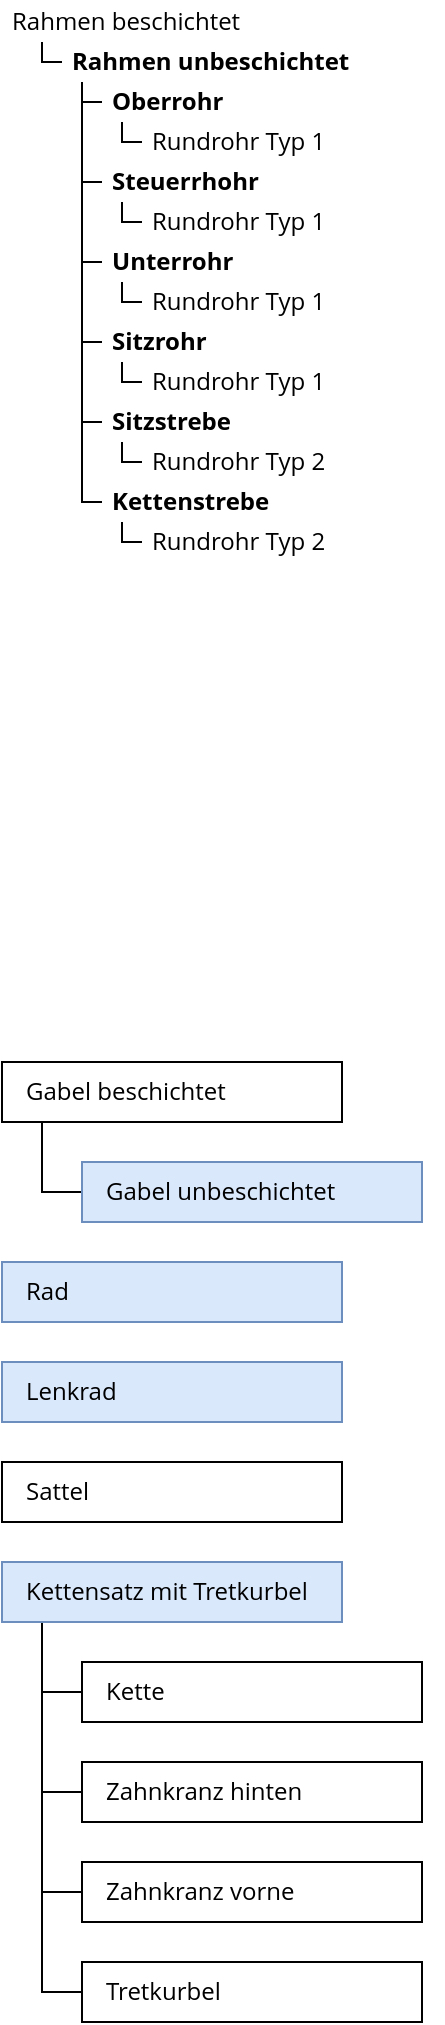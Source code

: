 <mxfile version="13.7.9" type="device" pages="2"><diagram id="KVhlb9tscZICcqevTXnx" name="Seite-1"><mxGraphModel dx="1102" dy="574" grid="1" gridSize="10" guides="1" tooltips="1" connect="1" arrows="1" fold="1" page="1" pageScale="1" pageWidth="827" pageHeight="1169" math="0" shadow="0"><root><mxCell id="0"/><mxCell id="1" parent="0"/><mxCell id="fXGUU0Yyf9Z70iMtAzyA-13" value="&lt;font style=&quot;font-size: 12px;&quot;&gt;Rahmen beschichtet&lt;/font&gt;" style="rounded=0;whiteSpace=wrap;html=1;spacingLeft=3;align=left;strokeColor=#FFFFFF;fontSize=12;fontStyle=0;fontFamily=Open Sans;" parent="1" vertex="1"><mxGeometry x="140" y="110" width="150" height="20" as="geometry"/></mxCell><mxCell id="fXGUU0Yyf9Z70iMtAzyA-22" value="&lt;font style=&quot;font-size: 12px;&quot;&gt;Rahmen unbeschichtet&lt;/font&gt;" style="rounded=0;whiteSpace=wrap;html=1;align=left;spacingLeft=3;strokeColor=#FFFFFF;fontSize=12;fillColor=none;fontStyle=1;fontFamily=Open Sans;" parent="1" vertex="1"><mxGeometry x="170" y="130" width="174" height="20" as="geometry"/></mxCell><mxCell id="vApLhVhAzLAlwwpgrVdj-5" value="&lt;font face=&quot;Open Sans&quot;&gt;Rad&lt;/font&gt;" style="rounded=0;whiteSpace=wrap;html=1;spacingLeft=10;align=left;fillColor=#dae8fc;strokeColor=#6c8ebf;" parent="1" vertex="1"><mxGeometry x="140" y="740" width="170" height="30" as="geometry"/></mxCell><mxCell id="vApLhVhAzLAlwwpgrVdj-10" value="&lt;font face=&quot;Open Sans&quot;&gt;Sattel&lt;/font&gt;" style="rounded=0;whiteSpace=wrap;html=1;spacingLeft=10;align=left;" parent="1" vertex="1"><mxGeometry x="140" y="840" width="170" height="30" as="geometry"/></mxCell><mxCell id="vApLhVhAzLAlwwpgrVdj-17" value="" style="edgeStyle=orthogonalEdgeStyle;rounded=0;orthogonalLoop=1;jettySize=auto;html=1;endArrow=none;endFill=0;entryX=0;entryY=0.5;entryDx=0;entryDy=0;" parent="1" source="vApLhVhAzLAlwwpgrVdj-11" target="vApLhVhAzLAlwwpgrVdj-16" edge="1"><mxGeometry relative="1" as="geometry"><Array as="points"><mxPoint x="160" y="705"/></Array></mxGeometry></mxCell><mxCell id="vApLhVhAzLAlwwpgrVdj-11" value="&lt;font face=&quot;Open Sans&quot;&gt;Gabel beschichtet&lt;/font&gt;" style="rounded=0;whiteSpace=wrap;html=1;spacingLeft=10;align=left;" parent="1" vertex="1"><mxGeometry x="140" y="640" width="170" height="30" as="geometry"/></mxCell><mxCell id="vApLhVhAzLAlwwpgrVdj-26" value="" style="edgeStyle=orthogonalEdgeStyle;rounded=0;orthogonalLoop=1;jettySize=auto;html=1;endArrow=none;endFill=0;entryX=0;entryY=0.5;entryDx=0;entryDy=0;" parent="1" source="vApLhVhAzLAlwwpgrVdj-12" target="vApLhVhAzLAlwwpgrVdj-22" edge="1"><mxGeometry relative="1" as="geometry"><Array as="points"><mxPoint x="160" y="955"/></Array></mxGeometry></mxCell><mxCell id="vApLhVhAzLAlwwpgrVdj-28" value="" style="edgeStyle=orthogonalEdgeStyle;rounded=0;orthogonalLoop=1;jettySize=auto;html=1;endArrow=none;endFill=0;entryX=0;entryY=0.5;entryDx=0;entryDy=0;" parent="1" source="vApLhVhAzLAlwwpgrVdj-12" target="vApLhVhAzLAlwwpgrVdj-23" edge="1"><mxGeometry relative="1" as="geometry"><Array as="points"><mxPoint x="160" y="1005"/></Array></mxGeometry></mxCell><mxCell id="vApLhVhAzLAlwwpgrVdj-29" value="" style="edgeStyle=orthogonalEdgeStyle;rounded=0;orthogonalLoop=1;jettySize=auto;html=1;endArrow=none;endFill=0;entryX=0;entryY=0.5;entryDx=0;entryDy=0;" parent="1" source="vApLhVhAzLAlwwpgrVdj-12" target="vApLhVhAzLAlwwpgrVdj-25" edge="1"><mxGeometry relative="1" as="geometry"><Array as="points"><mxPoint x="160" y="1105"/></Array></mxGeometry></mxCell><mxCell id="vApLhVhAzLAlwwpgrVdj-12" value="&lt;font face=&quot;Open Sans&quot;&gt;Kettensatz mit Tretkurbel&lt;/font&gt;" style="rounded=0;whiteSpace=wrap;html=1;spacingLeft=10;align=left;fillColor=#dae8fc;strokeColor=#6c8ebf;" parent="1" vertex="1"><mxGeometry x="140" y="890" width="170" height="30" as="geometry"/></mxCell><mxCell id="vApLhVhAzLAlwwpgrVdj-13" value="&lt;font face=&quot;Open Sans&quot;&gt;Lenkrad&lt;/font&gt;" style="rounded=0;whiteSpace=wrap;html=1;spacingLeft=10;align=left;fillColor=#dae8fc;strokeColor=#6c8ebf;" parent="1" vertex="1"><mxGeometry x="140" y="790" width="170" height="30" as="geometry"/></mxCell><mxCell id="vApLhVhAzLAlwwpgrVdj-16" value="&lt;font face=&quot;Open Sans&quot;&gt;Gabel unbeschichtet&lt;/font&gt;" style="rounded=0;whiteSpace=wrap;html=1;spacingLeft=10;align=left;fillColor=#dae8fc;strokeColor=#6c8ebf;" parent="1" vertex="1"><mxGeometry x="180" y="690" width="170" height="30" as="geometry"/></mxCell><mxCell id="vApLhVhAzLAlwwpgrVdj-30" style="edgeStyle=orthogonalEdgeStyle;rounded=0;orthogonalLoop=1;jettySize=auto;html=1;entryX=0;entryY=0.5;entryDx=0;entryDy=0;endArrow=none;endFill=0;" parent="1" source="vApLhVhAzLAlwwpgrVdj-22" target="vApLhVhAzLAlwwpgrVdj-24" edge="1"><mxGeometry relative="1" as="geometry"><Array as="points"><mxPoint x="160" y="955"/><mxPoint x="160" y="1055"/></Array></mxGeometry></mxCell><mxCell id="vApLhVhAzLAlwwpgrVdj-22" value="&lt;font face=&quot;Open Sans&quot;&gt;Kette&lt;/font&gt;" style="rounded=0;whiteSpace=wrap;html=1;spacingLeft=10;align=left;" parent="1" vertex="1"><mxGeometry x="180" y="940" width="170" height="30" as="geometry"/></mxCell><mxCell id="vApLhVhAzLAlwwpgrVdj-23" value="&lt;font face=&quot;Open Sans&quot;&gt;Zahnkranz hinten&lt;/font&gt;" style="rounded=0;whiteSpace=wrap;html=1;spacingLeft=10;align=left;" parent="1" vertex="1"><mxGeometry x="180" y="990" width="170" height="30" as="geometry"/></mxCell><mxCell id="vApLhVhAzLAlwwpgrVdj-24" value="&lt;font face=&quot;Open Sans&quot;&gt;Zahnkranz vorne&lt;/font&gt;" style="rounded=0;whiteSpace=wrap;html=1;spacingLeft=10;align=left;" parent="1" vertex="1"><mxGeometry x="180" y="1040" width="170" height="30" as="geometry"/></mxCell><mxCell id="vApLhVhAzLAlwwpgrVdj-25" value="&lt;font face=&quot;Open Sans&quot;&gt;Tretkurbel&lt;/font&gt;" style="rounded=0;whiteSpace=wrap;html=1;spacingLeft=10;align=left;" parent="1" vertex="1"><mxGeometry x="180" y="1090" width="170" height="30" as="geometry"/></mxCell><mxCell id="3BxxU9GrlRg7SPZLYVwm-1" value="&lt;font style=&quot;font-size: 12px;&quot;&gt;Rundrohr Typ 1&lt;/font&gt;" style="rounded=0;whiteSpace=wrap;html=1;spacingLeft=3;align=left;strokeColor=#FFFFFF;fontSize=12;fontFamily=Open Sans;" parent="1" vertex="1"><mxGeometry x="210" y="170" width="150" height="20" as="geometry"/></mxCell><mxCell id="3BxxU9GrlRg7SPZLYVwm-3" value="&lt;font style=&quot;font-size: 12px;&quot;&gt;Oberrohr&lt;/font&gt;" style="rounded=0;whiteSpace=wrap;html=1;align=left;spacingLeft=3;strokeColor=#FFFFFF;fontSize=12;fontStyle=1;fillColor=none;fontFamily=Open Sans;" parent="1" vertex="1"><mxGeometry x="190" y="150" width="110" height="20" as="geometry"/></mxCell><mxCell id="3BxxU9GrlRg7SPZLYVwm-4" value="&lt;font style=&quot;font-size: 12px;&quot;&gt;Steuerrhohr&lt;br style=&quot;font-size: 12px;&quot;&gt;&lt;/font&gt;" style="rounded=0;whiteSpace=wrap;html=1;align=left;spacingLeft=3;strokeColor=#FFFFFF;fontSize=12;fillColor=none;fontStyle=1;fontFamily=Open Sans;" parent="1" vertex="1"><mxGeometry x="190" y="190" width="170" height="20" as="geometry"/></mxCell><mxCell id="m2HT1lFUwZ-SmteHjbVt-1" value="" style="edgeStyle=orthogonalEdgeStyle;rounded=0;orthogonalLoop=1;jettySize=auto;html=1;endArrow=none;endFill=0;exitX=0;exitY=0.5;exitDx=0;exitDy=0;fontFamily=Open Sans;fontSize=12;" parent="1" source="fXGUU0Yyf9Z70iMtAzyA-22" edge="1"><mxGeometry relative="1" as="geometry"><Array as="points"><mxPoint x="160" y="140"/></Array><mxPoint x="150" y="140" as="sourcePoint"/><mxPoint x="160" y="130" as="targetPoint"/></mxGeometry></mxCell><mxCell id="m2HT1lFUwZ-SmteHjbVt-2" value="" style="edgeStyle=orthogonalEdgeStyle;rounded=0;orthogonalLoop=1;jettySize=auto;html=1;endArrow=none;endFill=0;exitX=0;exitY=0.5;exitDx=0;exitDy=0;fontFamily=Open Sans;fontSize=12;" parent="1" edge="1"><mxGeometry relative="1" as="geometry"><Array as="points"><mxPoint x="180" y="160"/></Array><mxPoint x="190" y="160" as="sourcePoint"/><mxPoint x="180" y="150" as="targetPoint"/></mxGeometry></mxCell><mxCell id="m2HT1lFUwZ-SmteHjbVt-4" value="" style="edgeStyle=orthogonalEdgeStyle;rounded=0;orthogonalLoop=1;jettySize=auto;html=1;endArrow=none;endFill=0;exitX=0;exitY=0.5;exitDx=0;exitDy=0;fontFamily=Open Sans;fontSize=12;" parent="1" edge="1"><mxGeometry relative="1" as="geometry"><Array as="points"><mxPoint x="200" y="180"/></Array><mxPoint x="210" y="180" as="sourcePoint"/><mxPoint x="200" y="170" as="targetPoint"/></mxGeometry></mxCell><mxCell id="m2HT1lFUwZ-SmteHjbVt-6" value="&lt;font style=&quot;font-size: 12px;&quot;&gt;Rundrohr Typ 1&lt;/font&gt;" style="rounded=0;whiteSpace=wrap;html=1;spacingLeft=3;align=left;strokeColor=#FFFFFF;fontSize=12;fontFamily=Open Sans;" parent="1" vertex="1"><mxGeometry x="210" y="210" width="150" height="20" as="geometry"/></mxCell><mxCell id="m2HT1lFUwZ-SmteHjbVt-7" value="" style="edgeStyle=orthogonalEdgeStyle;rounded=0;orthogonalLoop=1;jettySize=auto;html=1;endArrow=none;endFill=0;exitX=0;exitY=0.5;exitDx=0;exitDy=0;fontFamily=Open Sans;fontSize=12;" parent="1" edge="1"><mxGeometry relative="1" as="geometry"><Array as="points"><mxPoint x="200" y="220"/></Array><mxPoint x="210" y="220" as="sourcePoint"/><mxPoint x="200" y="210" as="targetPoint"/></mxGeometry></mxCell><mxCell id="m2HT1lFUwZ-SmteHjbVt-8" value="&lt;font style=&quot;font-size: 12px;&quot;&gt;Unterrohr&lt;br style=&quot;font-size: 12px;&quot;&gt;&lt;/font&gt;" style="rounded=0;whiteSpace=wrap;html=1;align=left;spacingLeft=3;strokeColor=#FFFFFF;fontSize=12;fillColor=none;fontStyle=1;fontFamily=Open Sans;" parent="1" vertex="1"><mxGeometry x="190" y="230" width="170" height="20" as="geometry"/></mxCell><mxCell id="m2HT1lFUwZ-SmteHjbVt-9" value="" style="edgeStyle=orthogonalEdgeStyle;rounded=0;orthogonalLoop=1;jettySize=auto;html=1;endArrow=none;endFill=0;exitX=0;exitY=0.5;exitDx=0;exitDy=0;fontFamily=Open Sans;fontSize=12;" parent="1" edge="1"><mxGeometry relative="1" as="geometry"><Array as="points"><mxPoint x="180" y="240"/></Array><mxPoint x="190" y="240" as="sourcePoint"/><mxPoint x="180" y="200" as="targetPoint"/></mxGeometry></mxCell><mxCell id="m2HT1lFUwZ-SmteHjbVt-10" value="&lt;font style=&quot;font-size: 12px;&quot;&gt;Rundrohr Typ 1&lt;/font&gt;" style="rounded=0;whiteSpace=wrap;html=1;spacingLeft=3;align=left;strokeColor=#FFFFFF;fontSize=12;fontFamily=Open Sans;" parent="1" vertex="1"><mxGeometry x="210" y="250" width="150" height="20" as="geometry"/></mxCell><mxCell id="m2HT1lFUwZ-SmteHjbVt-11" value="" style="edgeStyle=orthogonalEdgeStyle;rounded=0;orthogonalLoop=1;jettySize=auto;html=1;endArrow=none;endFill=0;exitX=0;exitY=0.5;exitDx=0;exitDy=0;fontFamily=Open Sans;fontSize=12;" parent="1" edge="1"><mxGeometry relative="1" as="geometry"><Array as="points"><mxPoint x="200" y="260"/></Array><mxPoint x="210" y="260" as="sourcePoint"/><mxPoint x="200" y="250" as="targetPoint"/></mxGeometry></mxCell><mxCell id="m2HT1lFUwZ-SmteHjbVt-12" value="&lt;font style=&quot;font-size: 12px;&quot;&gt;Sitzrohr&lt;/font&gt;" style="rounded=0;whiteSpace=wrap;html=1;align=left;spacingLeft=3;strokeColor=#FFFFFF;fontSize=12;fontStyle=1;fillColor=none;fontFamily=Open Sans;" parent="1" vertex="1"><mxGeometry x="190" y="270" width="110" height="20" as="geometry"/></mxCell><mxCell id="m2HT1lFUwZ-SmteHjbVt-13" value="&lt;font style=&quot;font-size: 12px;&quot;&gt;Rundrohr Typ 1&lt;/font&gt;" style="rounded=0;whiteSpace=wrap;html=1;spacingLeft=3;align=left;strokeColor=#FFFFFF;fontSize=12;fontFamily=Open Sans;" parent="1" vertex="1"><mxGeometry x="210" y="290" width="150" height="20" as="geometry"/></mxCell><mxCell id="m2HT1lFUwZ-SmteHjbVt-14" value="" style="edgeStyle=orthogonalEdgeStyle;rounded=0;orthogonalLoop=1;jettySize=auto;html=1;endArrow=none;endFill=0;exitX=0;exitY=0.5;exitDx=0;exitDy=0;fontFamily=Open Sans;fontSize=12;" parent="1" edge="1"><mxGeometry relative="1" as="geometry"><Array as="points"><mxPoint x="200" y="300"/></Array><mxPoint x="210" y="300" as="sourcePoint"/><mxPoint x="200" y="290" as="targetPoint"/></mxGeometry></mxCell><mxCell id="m2HT1lFUwZ-SmteHjbVt-15" value="" style="edgeStyle=orthogonalEdgeStyle;rounded=0;orthogonalLoop=1;jettySize=auto;html=1;endArrow=none;endFill=0;exitX=0;exitY=0.5;exitDx=0;exitDy=0;fontFamily=Open Sans;fontSize=12;" parent="1" edge="1"><mxGeometry relative="1" as="geometry"><Array as="points"><mxPoint x="180" y="280"/></Array><mxPoint x="190" y="280" as="sourcePoint"/><mxPoint x="180" y="240" as="targetPoint"/></mxGeometry></mxCell><mxCell id="m2HT1lFUwZ-SmteHjbVt-16" value="&lt;font style=&quot;font-size: 12px;&quot;&gt;Sitzstrebe&lt;/font&gt;" style="rounded=0;whiteSpace=wrap;html=1;align=left;spacingLeft=3;strokeColor=#FFFFFF;fontSize=12;fontStyle=1;fillColor=none;fontFamily=Open Sans;" parent="1" vertex="1"><mxGeometry x="190" y="310" width="110" height="20" as="geometry"/></mxCell><mxCell id="m2HT1lFUwZ-SmteHjbVt-17" value="" style="edgeStyle=orthogonalEdgeStyle;rounded=0;orthogonalLoop=1;jettySize=auto;html=1;endArrow=none;endFill=0;exitX=0;exitY=0.5;exitDx=0;exitDy=0;fontFamily=Open Sans;fontSize=12;" parent="1" edge="1"><mxGeometry relative="1" as="geometry"><Array as="points"><mxPoint x="180" y="320"/></Array><mxPoint x="190" y="320" as="sourcePoint"/><mxPoint x="180" y="280" as="targetPoint"/></mxGeometry></mxCell><mxCell id="m2HT1lFUwZ-SmteHjbVt-18" value="&lt;font style=&quot;font-size: 12px;&quot;&gt;Rundrohr Typ 2&lt;/font&gt;" style="rounded=0;whiteSpace=wrap;html=1;spacingLeft=3;align=left;strokeColor=#FFFFFF;fontSize=12;fontFamily=Open Sans;" parent="1" vertex="1"><mxGeometry x="210" y="330" width="150" height="20" as="geometry"/></mxCell><mxCell id="m2HT1lFUwZ-SmteHjbVt-19" value="" style="edgeStyle=orthogonalEdgeStyle;rounded=0;orthogonalLoop=1;jettySize=auto;html=1;endArrow=none;endFill=0;exitX=0;exitY=0.5;exitDx=0;exitDy=0;fontFamily=Open Sans;fontSize=12;" parent="1" edge="1"><mxGeometry relative="1" as="geometry"><Array as="points"><mxPoint x="200" y="340"/></Array><mxPoint x="210" y="340" as="sourcePoint"/><mxPoint x="200" y="330" as="targetPoint"/></mxGeometry></mxCell><mxCell id="m2HT1lFUwZ-SmteHjbVt-20" value="&lt;font style=&quot;font-size: 12px;&quot;&gt;Kettenstrebe&lt;/font&gt;" style="rounded=0;whiteSpace=wrap;html=1;align=left;spacingLeft=3;strokeColor=#FFFFFF;fontSize=12;fontStyle=1;fillColor=none;fontFamily=Open Sans;" parent="1" vertex="1"><mxGeometry x="190" y="350" width="110" height="20" as="geometry"/></mxCell><mxCell id="m2HT1lFUwZ-SmteHjbVt-21" value="&lt;font style=&quot;font-size: 12px;&quot;&gt;Rundrohr Typ 2&lt;/font&gt;" style="rounded=0;whiteSpace=wrap;html=1;spacingLeft=3;align=left;strokeColor=#FFFFFF;fontSize=12;fontFamily=Open Sans;" parent="1" vertex="1"><mxGeometry x="210" y="370" width="150" height="20" as="geometry"/></mxCell><mxCell id="m2HT1lFUwZ-SmteHjbVt-22" value="" style="edgeStyle=orthogonalEdgeStyle;rounded=0;orthogonalLoop=1;jettySize=auto;html=1;endArrow=none;endFill=0;exitX=0;exitY=0.5;exitDx=0;exitDy=0;fontFamily=Open Sans;fontSize=12;" parent="1" edge="1"><mxGeometry relative="1" as="geometry"><Array as="points"><mxPoint x="200" y="380"/></Array><mxPoint x="210" y="380" as="sourcePoint"/><mxPoint x="200" y="370" as="targetPoint"/></mxGeometry></mxCell><mxCell id="m2HT1lFUwZ-SmteHjbVt-23" value="" style="edgeStyle=orthogonalEdgeStyle;rounded=0;orthogonalLoop=1;jettySize=auto;html=1;endArrow=none;endFill=0;exitX=0;exitY=0.5;exitDx=0;exitDy=0;fontFamily=Open Sans;fontSize=12;" parent="1" edge="1"><mxGeometry relative="1" as="geometry"><Array as="points"><mxPoint x="180" y="360"/></Array><mxPoint x="190" y="360" as="sourcePoint"/><mxPoint x="180" y="320" as="targetPoint"/></mxGeometry></mxCell><mxCell id="q4uusGuBEHCd3ESZd_pt-3" value="" style="edgeStyle=orthogonalEdgeStyle;rounded=0;orthogonalLoop=1;jettySize=auto;html=1;endArrow=none;endFill=0;exitX=0;exitY=0.5;exitDx=0;exitDy=0;fontFamily=Open Sans;fontSize=12;" parent="1" edge="1"><mxGeometry relative="1" as="geometry"><Array as="points"><mxPoint x="180" y="200"/></Array><mxPoint x="190" y="200" as="sourcePoint"/><mxPoint x="180" y="160" as="targetPoint"/></mxGeometry></mxCell></root></mxGraphModel></diagram><diagram id="GtRONhIAHqFVy6cvbiFZ" name="Seite-2"><mxGraphModel dx="1102" dy="574" grid="1" gridSize="10" guides="1" tooltips="1" connect="1" arrows="1" fold="1" page="1" pageScale="1" pageWidth="827" pageHeight="1169" math="0" shadow="0"><root><mxCell id="uIaLDYGZTDQxNUprMQj0-0"/><mxCell id="uIaLDYGZTDQxNUprMQj0-1" parent="uIaLDYGZTDQxNUprMQj0-0"/><mxCell id="_qNHuTAVUlh1afh8KL_1-1" value="&lt;font style=&quot;font-size: 12px;&quot;&gt;Rahmen unbeschichtet&lt;/font&gt;" style="rounded=0;whiteSpace=wrap;html=1;align=left;spacingLeft=3;strokeColor=#FFFFFF;fontSize=12;fillColor=none;fontStyle=1;fontFamily=Open Sans;" parent="uIaLDYGZTDQxNUprMQj0-1" vertex="1"><mxGeometry x="170" y="130" width="174" height="20" as="geometry"/></mxCell><mxCell id="_qNHuTAVUlh1afh8KL_1-2" value="&lt;font style=&quot;font-size: 12px;&quot;&gt;Rundrohr Typ 1&lt;/font&gt;" style="rounded=0;whiteSpace=wrap;html=1;spacingLeft=3;align=left;strokeColor=#FFFFFF;fontSize=12;fontFamily=Open Sans;" parent="uIaLDYGZTDQxNUprMQj0-1" vertex="1"><mxGeometry x="210" y="170" width="150" height="20" as="geometry"/></mxCell><mxCell id="_qNHuTAVUlh1afh8KL_1-3" value="&lt;font style=&quot;font-size: 12px;&quot;&gt;Oberrohr&lt;/font&gt;" style="rounded=0;whiteSpace=wrap;html=1;align=left;spacingLeft=3;strokeColor=#FFFFFF;fontSize=12;fontStyle=1;fillColor=none;fontFamily=Open Sans;" parent="uIaLDYGZTDQxNUprMQj0-1" vertex="1"><mxGeometry x="190" y="150" width="110" height="20" as="geometry"/></mxCell><mxCell id="_qNHuTAVUlh1afh8KL_1-4" value="&lt;font style=&quot;font-size: 12px;&quot;&gt;Steuerrhohr&lt;br style=&quot;font-size: 12px;&quot;&gt;&lt;/font&gt;" style="rounded=0;whiteSpace=wrap;html=1;align=left;spacingLeft=3;strokeColor=#FFFFFF;fontSize=12;fillColor=none;fontStyle=1;fontFamily=Open Sans;" parent="uIaLDYGZTDQxNUprMQj0-1" vertex="1"><mxGeometry x="190" y="190" width="170" height="20" as="geometry"/></mxCell><mxCell id="_qNHuTAVUlh1afh8KL_1-6" value="" style="edgeStyle=orthogonalEdgeStyle;rounded=0;orthogonalLoop=1;jettySize=auto;html=1;endArrow=none;endFill=0;exitX=0;exitY=0.5;exitDx=0;exitDy=0;fontFamily=Open Sans;fontSize=12;" parent="uIaLDYGZTDQxNUprMQj0-1" edge="1"><mxGeometry relative="1" as="geometry"><Array as="points"><mxPoint x="180" y="160"/></Array><mxPoint x="190" y="160" as="sourcePoint"/><mxPoint x="180" y="150" as="targetPoint"/></mxGeometry></mxCell><mxCell id="_qNHuTAVUlh1afh8KL_1-7" value="" style="edgeStyle=orthogonalEdgeStyle;rounded=0;orthogonalLoop=1;jettySize=auto;html=1;endArrow=none;endFill=0;exitX=0;exitY=0.5;exitDx=0;exitDy=0;fontFamily=Open Sans;fontSize=12;" parent="uIaLDYGZTDQxNUprMQj0-1" edge="1"><mxGeometry relative="1" as="geometry"><Array as="points"><mxPoint x="200" y="180"/></Array><mxPoint x="210" y="180" as="sourcePoint"/><mxPoint x="200" y="170" as="targetPoint"/></mxGeometry></mxCell><mxCell id="_qNHuTAVUlh1afh8KL_1-8" value="&lt;font style=&quot;font-size: 12px;&quot;&gt;Rundrohr Typ 1&lt;/font&gt;" style="rounded=0;whiteSpace=wrap;html=1;spacingLeft=3;align=left;strokeColor=#FFFFFF;fontSize=12;fontFamily=Open Sans;" parent="uIaLDYGZTDQxNUprMQj0-1" vertex="1"><mxGeometry x="210" y="210" width="150" height="20" as="geometry"/></mxCell><mxCell id="_qNHuTAVUlh1afh8KL_1-9" value="" style="edgeStyle=orthogonalEdgeStyle;rounded=0;orthogonalLoop=1;jettySize=auto;html=1;endArrow=none;endFill=0;exitX=0;exitY=0.5;exitDx=0;exitDy=0;fontFamily=Open Sans;fontSize=12;" parent="uIaLDYGZTDQxNUprMQj0-1" edge="1"><mxGeometry relative="1" as="geometry"><Array as="points"><mxPoint x="200" y="220"/></Array><mxPoint x="210" y="220" as="sourcePoint"/><mxPoint x="200" y="210" as="targetPoint"/></mxGeometry></mxCell><mxCell id="_qNHuTAVUlh1afh8KL_1-10" value="&lt;font style=&quot;font-size: 12px;&quot;&gt;Unterrohr&lt;br style=&quot;font-size: 12px;&quot;&gt;&lt;/font&gt;" style="rounded=0;whiteSpace=wrap;html=1;align=left;spacingLeft=3;strokeColor=#FFFFFF;fontSize=12;fillColor=none;fontStyle=1;fontFamily=Open Sans;" parent="uIaLDYGZTDQxNUprMQj0-1" vertex="1"><mxGeometry x="190" y="230" width="170" height="20" as="geometry"/></mxCell><mxCell id="_qNHuTAVUlh1afh8KL_1-11" value="" style="edgeStyle=orthogonalEdgeStyle;rounded=0;orthogonalLoop=1;jettySize=auto;html=1;endArrow=none;endFill=0;exitX=0;exitY=0.5;exitDx=0;exitDy=0;fontFamily=Open Sans;fontSize=12;" parent="uIaLDYGZTDQxNUprMQj0-1" edge="1"><mxGeometry relative="1" as="geometry"><Array as="points"><mxPoint x="180" y="240"/></Array><mxPoint x="190" y="240" as="sourcePoint"/><mxPoint x="180" y="200" as="targetPoint"/></mxGeometry></mxCell><mxCell id="_qNHuTAVUlh1afh8KL_1-12" value="&lt;font style=&quot;font-size: 12px;&quot;&gt;Rundrohr Typ 1&lt;/font&gt;" style="rounded=0;whiteSpace=wrap;html=1;spacingLeft=3;align=left;strokeColor=#FFFFFF;fontSize=12;fontFamily=Open Sans;" parent="uIaLDYGZTDQxNUprMQj0-1" vertex="1"><mxGeometry x="210" y="250" width="150" height="20" as="geometry"/></mxCell><mxCell id="_qNHuTAVUlh1afh8KL_1-13" value="" style="edgeStyle=orthogonalEdgeStyle;rounded=0;orthogonalLoop=1;jettySize=auto;html=1;endArrow=none;endFill=0;exitX=0;exitY=0.5;exitDx=0;exitDy=0;fontFamily=Open Sans;fontSize=12;" parent="uIaLDYGZTDQxNUprMQj0-1" edge="1"><mxGeometry relative="1" as="geometry"><Array as="points"><mxPoint x="200" y="260"/></Array><mxPoint x="210" y="260" as="sourcePoint"/><mxPoint x="200" y="250" as="targetPoint"/></mxGeometry></mxCell><mxCell id="_qNHuTAVUlh1afh8KL_1-14" value="&lt;font style=&quot;font-size: 12px;&quot;&gt;Sitzrohr&lt;/font&gt;" style="rounded=0;whiteSpace=wrap;html=1;align=left;spacingLeft=3;strokeColor=#FFFFFF;fontSize=12;fontStyle=1;fillColor=none;fontFamily=Open Sans;" parent="uIaLDYGZTDQxNUprMQj0-1" vertex="1"><mxGeometry x="190" y="270" width="110" height="20" as="geometry"/></mxCell><mxCell id="_qNHuTAVUlh1afh8KL_1-15" value="&lt;font style=&quot;font-size: 12px;&quot;&gt;Rundrohr Typ 1&lt;/font&gt;" style="rounded=0;whiteSpace=wrap;html=1;spacingLeft=3;align=left;strokeColor=#FFFFFF;fontSize=12;fontFamily=Open Sans;" parent="uIaLDYGZTDQxNUprMQj0-1" vertex="1"><mxGeometry x="210" y="290" width="150" height="20" as="geometry"/></mxCell><mxCell id="_qNHuTAVUlh1afh8KL_1-16" value="" style="edgeStyle=orthogonalEdgeStyle;rounded=0;orthogonalLoop=1;jettySize=auto;html=1;endArrow=none;endFill=0;exitX=0;exitY=0.5;exitDx=0;exitDy=0;fontFamily=Open Sans;fontSize=12;" parent="uIaLDYGZTDQxNUprMQj0-1" edge="1"><mxGeometry relative="1" as="geometry"><Array as="points"><mxPoint x="200" y="300"/></Array><mxPoint x="210" y="300" as="sourcePoint"/><mxPoint x="200" y="290" as="targetPoint"/></mxGeometry></mxCell><mxCell id="_qNHuTAVUlh1afh8KL_1-17" value="" style="edgeStyle=orthogonalEdgeStyle;rounded=0;orthogonalLoop=1;jettySize=auto;html=1;endArrow=none;endFill=0;exitX=0;exitY=0.5;exitDx=0;exitDy=0;fontFamily=Open Sans;fontSize=12;" parent="uIaLDYGZTDQxNUprMQj0-1" edge="1"><mxGeometry relative="1" as="geometry"><Array as="points"><mxPoint x="180" y="280"/></Array><mxPoint x="190" y="280" as="sourcePoint"/><mxPoint x="180" y="240" as="targetPoint"/></mxGeometry></mxCell><mxCell id="_qNHuTAVUlh1afh8KL_1-18" value="&lt;font style=&quot;font-size: 12px;&quot;&gt;Sitzstrebe&lt;/font&gt;" style="rounded=0;whiteSpace=wrap;html=1;align=left;spacingLeft=3;strokeColor=#FFFFFF;fontSize=12;fontStyle=1;fillColor=none;fontFamily=Open Sans;" parent="uIaLDYGZTDQxNUprMQj0-1" vertex="1"><mxGeometry x="190" y="310" width="110" height="20" as="geometry"/></mxCell><mxCell id="_qNHuTAVUlh1afh8KL_1-19" value="" style="edgeStyle=orthogonalEdgeStyle;rounded=0;orthogonalLoop=1;jettySize=auto;html=1;endArrow=none;endFill=0;exitX=0;exitY=0.5;exitDx=0;exitDy=0;fontFamily=Open Sans;fontSize=12;" parent="uIaLDYGZTDQxNUprMQj0-1" edge="1"><mxGeometry relative="1" as="geometry"><Array as="points"><mxPoint x="180" y="320"/></Array><mxPoint x="190" y="320" as="sourcePoint"/><mxPoint x="180" y="280" as="targetPoint"/></mxGeometry></mxCell><mxCell id="_qNHuTAVUlh1afh8KL_1-20" value="&lt;font style=&quot;font-size: 12px;&quot;&gt;Rundrohr Typ 2&lt;/font&gt;" style="rounded=0;whiteSpace=wrap;html=1;spacingLeft=3;align=left;strokeColor=#FFFFFF;fontSize=12;fontFamily=Open Sans;" parent="uIaLDYGZTDQxNUprMQj0-1" vertex="1"><mxGeometry x="210" y="330" width="150" height="20" as="geometry"/></mxCell><mxCell id="_qNHuTAVUlh1afh8KL_1-21" value="" style="edgeStyle=orthogonalEdgeStyle;rounded=0;orthogonalLoop=1;jettySize=auto;html=1;endArrow=none;endFill=0;exitX=0;exitY=0.5;exitDx=0;exitDy=0;fontFamily=Open Sans;fontSize=12;" parent="uIaLDYGZTDQxNUprMQj0-1" edge="1"><mxGeometry relative="1" as="geometry"><Array as="points"><mxPoint x="200" y="340"/></Array><mxPoint x="210" y="340" as="sourcePoint"/><mxPoint x="200" y="330" as="targetPoint"/></mxGeometry></mxCell><mxCell id="_qNHuTAVUlh1afh8KL_1-22" value="&lt;font style=&quot;font-size: 12px;&quot;&gt;Kettenstrebe&lt;/font&gt;" style="rounded=0;whiteSpace=wrap;html=1;align=left;spacingLeft=3;strokeColor=#FFFFFF;fontSize=12;fontStyle=1;fillColor=none;fontFamily=Open Sans;" parent="uIaLDYGZTDQxNUprMQj0-1" vertex="1"><mxGeometry x="190" y="350" width="110" height="20" as="geometry"/></mxCell><mxCell id="_qNHuTAVUlh1afh8KL_1-23" value="&lt;font style=&quot;font-size: 12px;&quot;&gt;Rundrohr Typ 2&lt;/font&gt;" style="rounded=0;whiteSpace=wrap;html=1;spacingLeft=3;align=left;strokeColor=#FFFFFF;fontSize=12;fontFamily=Open Sans;" parent="uIaLDYGZTDQxNUprMQj0-1" vertex="1"><mxGeometry x="210" y="370" width="150" height="20" as="geometry"/></mxCell><mxCell id="_qNHuTAVUlh1afh8KL_1-24" value="" style="edgeStyle=orthogonalEdgeStyle;rounded=0;orthogonalLoop=1;jettySize=auto;html=1;endArrow=none;endFill=0;exitX=0;exitY=0.5;exitDx=0;exitDy=0;fontFamily=Open Sans;fontSize=12;" parent="uIaLDYGZTDQxNUprMQj0-1" edge="1"><mxGeometry relative="1" as="geometry"><Array as="points"><mxPoint x="200" y="380"/></Array><mxPoint x="210" y="380" as="sourcePoint"/><mxPoint x="200" y="370" as="targetPoint"/></mxGeometry></mxCell><mxCell id="_qNHuTAVUlh1afh8KL_1-25" value="" style="edgeStyle=orthogonalEdgeStyle;rounded=0;orthogonalLoop=1;jettySize=auto;html=1;endArrow=none;endFill=0;exitX=0;exitY=0.5;exitDx=0;exitDy=0;fontFamily=Open Sans;fontSize=12;" parent="uIaLDYGZTDQxNUprMQj0-1" edge="1"><mxGeometry relative="1" as="geometry"><Array as="points"><mxPoint x="180" y="360"/></Array><mxPoint x="190" y="360" as="sourcePoint"/><mxPoint x="180" y="320" as="targetPoint"/></mxGeometry></mxCell><mxCell id="_qNHuTAVUlh1afh8KL_1-26" value="" style="edgeStyle=orthogonalEdgeStyle;rounded=0;orthogonalLoop=1;jettySize=auto;html=1;endArrow=none;endFill=0;exitX=0;exitY=0.5;exitDx=0;exitDy=0;fontFamily=Open Sans;fontSize=12;" parent="uIaLDYGZTDQxNUprMQj0-1" edge="1"><mxGeometry relative="1" as="geometry"><Array as="points"><mxPoint x="180" y="200"/></Array><mxPoint x="190" y="200" as="sourcePoint"/><mxPoint x="180" y="160" as="targetPoint"/></mxGeometry></mxCell></root></mxGraphModel></diagram></mxfile>